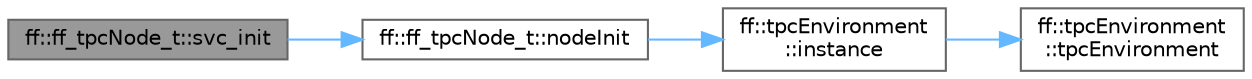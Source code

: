 digraph "ff::ff_tpcNode_t::svc_init"
{
 // LATEX_PDF_SIZE
  bgcolor="transparent";
  edge [fontname=Helvetica,fontsize=10,labelfontname=Helvetica,labelfontsize=10];
  node [fontname=Helvetica,fontsize=10,shape=box,height=0.2,width=0.4];
  rankdir="LR";
  Node1 [id="Node000001",label="ff::ff_tpcNode_t::svc_init",height=0.2,width=0.4,color="gray40", fillcolor="grey60", style="filled", fontcolor="black",tooltip="Service initialisation"];
  Node1 -> Node2 [id="edge4_Node000001_Node000002",color="steelblue1",style="solid",tooltip=" "];
  Node2 [id="Node000002",label="ff::ff_tpcNode_t::nodeInit",height=0.2,width=0.4,color="grey40", fillcolor="white", style="filled",URL="$classff_1_1ff__tpc_node__t.html#aac8e1bbeaa363fe4a000534983504afe",tooltip="Node initialisation"];
  Node2 -> Node3 [id="edge5_Node000002_Node000003",color="steelblue1",style="solid",tooltip=" "];
  Node3 [id="Node000003",label="ff::tpcEnvironment\l::instance",height=0.2,width=0.4,color="grey40", fillcolor="white", style="filled",URL="$classff_1_1tpc_environment.html#a9aabfb63c76fe0ba2b151c4afa02a9b2",tooltip=" "];
  Node3 -> Node4 [id="edge6_Node000003_Node000004",color="steelblue1",style="solid",tooltip=" "];
  Node4 [id="Node000004",label="ff::tpcEnvironment\l::tpcEnvironment",height=0.2,width=0.4,color="grey40", fillcolor="white", style="filled",URL="$classff_1_1tpc_environment.html#ae15a0d299bb3578b769fab9fc7f43754",tooltip=" "];
}
